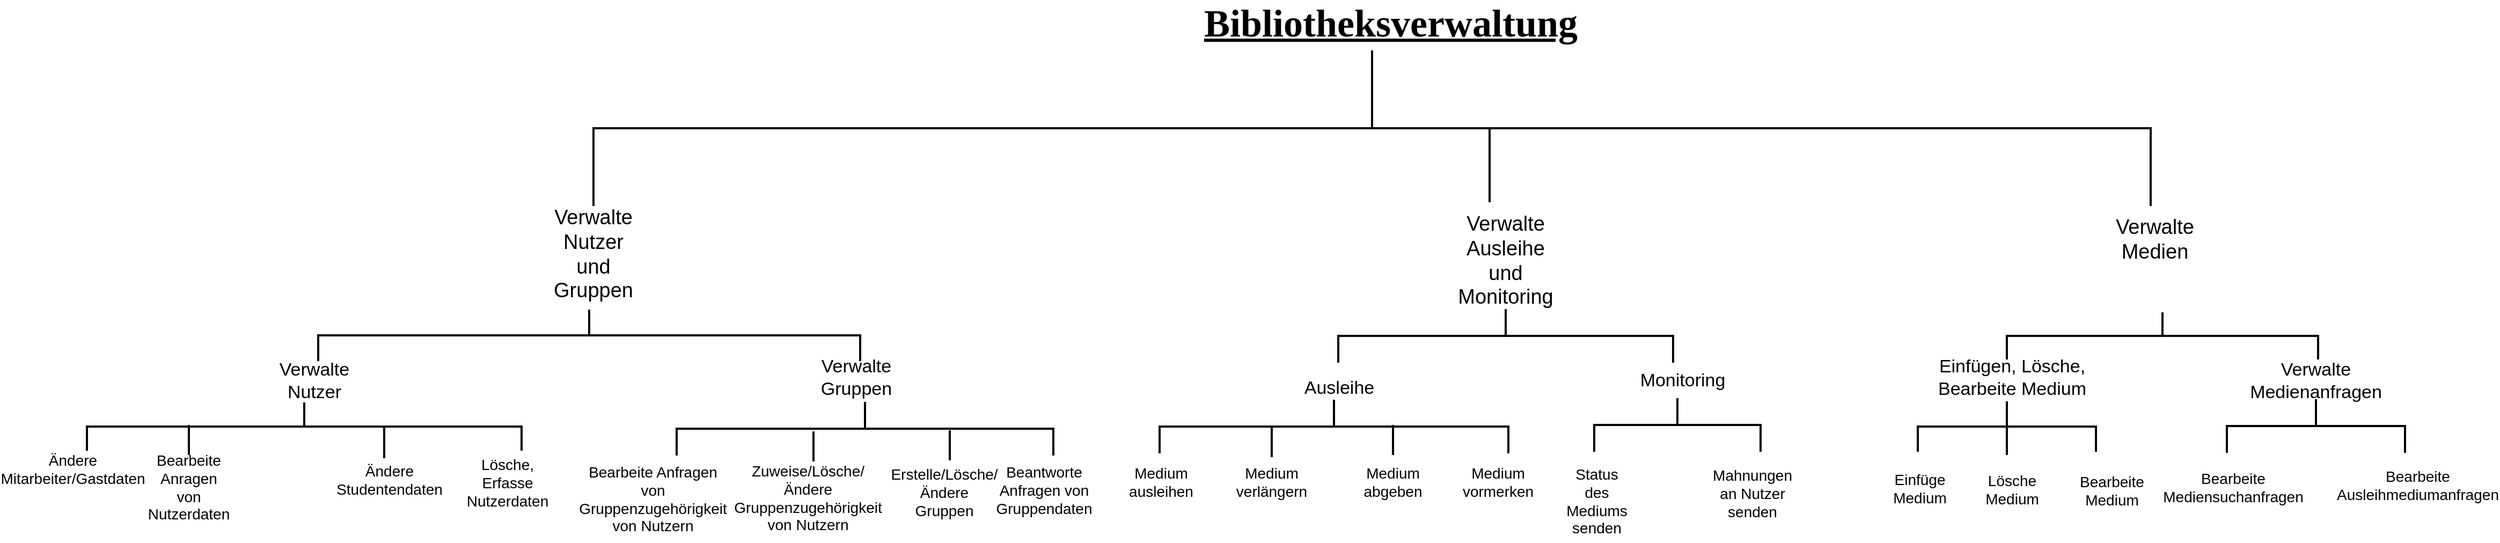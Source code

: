 <mxfile version="12.3.5" type="device" pages="1"><diagram id="XOOefEZUKzUX91hWDPmI" name="Page-1"><mxGraphModel dx="2455" dy="1555" grid="1" gridSize="10" guides="1" tooltips="1" connect="1" arrows="1" fold="1" page="1" pageScale="1" pageWidth="827" pageHeight="1169" math="0" shadow="0"><root><mxCell id="0"/><mxCell id="1" parent="0"/><mxCell id="DSL9rIyp7A8DNJh9pSnS-1" value="" style="strokeWidth=2;html=1;shape=mxgraph.flowchart.annotation_2;align=left;labelPosition=right;pointerEvents=1;rotation=90;" vertex="1" parent="1"><mxGeometry x="203" y="-658" width="145" height="1451" as="geometry"/></mxCell><mxCell id="DSL9rIyp7A8DNJh9pSnS-3" value="" style="line;strokeWidth=2;direction=south;html=1;fontSize=14;" vertex="1" parent="1"><mxGeometry x="380" y="67.5" width="10" height="69" as="geometry"/></mxCell><mxCell id="DSL9rIyp7A8DNJh9pSnS-4" value="Verwalte Nutzer und Gruppen" style="text;html=1;strokeColor=none;fillColor=none;align=center;verticalAlign=middle;whiteSpace=wrap;rounded=0;fontSize=19;" vertex="1" parent="1"><mxGeometry x="-470" y="175" width="40" height="20" as="geometry"/></mxCell><mxCell id="DSL9rIyp7A8DNJh9pSnS-5" value="Verwalte Ausleihe und Monitoring" style="text;html=1;strokeColor=none;fillColor=none;align=center;verticalAlign=middle;whiteSpace=wrap;rounded=0;fontSize=19;" vertex="1" parent="1"><mxGeometry x="380" y="181" width="40" height="20" as="geometry"/></mxCell><mxCell id="DSL9rIyp7A8DNJh9pSnS-6" value="Verwalte Medien" style="text;html=1;strokeColor=none;fillColor=none;align=center;verticalAlign=middle;whiteSpace=wrap;rounded=0;fontSize=19;" vertex="1" parent="1"><mxGeometry x="985" y="161" width="40" height="20" as="geometry"/></mxCell><mxCell id="DSL9rIyp7A8DNJh9pSnS-8" value="" style="strokeWidth=2;html=1;shape=mxgraph.flowchart.annotation_2;align=left;labelPosition=right;pointerEvents=1;rotation=90;fontSize=14;" vertex="1" parent="1"><mxGeometry x="-478" y="8" width="48" height="505" as="geometry"/></mxCell><mxCell id="DSL9rIyp7A8DNJh9pSnS-10" value="" style="strokeWidth=2;html=1;shape=mxgraph.flowchart.annotation_2;align=left;labelPosition=right;pointerEvents=1;rotation=90;fontSize=14;" vertex="1" parent="1"><mxGeometry x="375" y="105" width="50" height="312" as="geometry"/></mxCell><mxCell id="DSL9rIyp7A8DNJh9pSnS-11" value="" style="strokeWidth=2;html=1;shape=mxgraph.flowchart.annotation_2;align=left;labelPosition=right;pointerEvents=1;rotation=90;fontSize=14;" vertex="1" parent="1"><mxGeometry x="990" y="116" width="44" height="290" as="geometry"/></mxCell><mxCell id="DSL9rIyp7A8DNJh9pSnS-12" value="Verwalte Nutzer" style="text;html=1;strokeColor=none;fillColor=none;align=center;verticalAlign=middle;whiteSpace=wrap;rounded=0;fontSize=17;" vertex="1" parent="1"><mxGeometry x="-730" y="293" width="40" height="20" as="geometry"/></mxCell><mxCell id="DSL9rIyp7A8DNJh9pSnS-13" value="Verwalte Gruppen" style="text;html=1;strokeColor=none;fillColor=none;align=center;verticalAlign=middle;whiteSpace=wrap;rounded=0;fontSize=17;" vertex="1" parent="1"><mxGeometry x="-225" y="289.5" width="40" height="20" as="geometry"/></mxCell><mxCell id="DSL9rIyp7A8DNJh9pSnS-15" value="" style="strokeWidth=2;html=1;shape=mxgraph.flowchart.annotation_2;align=left;labelPosition=right;pointerEvents=1;rotation=90;fontSize=14;" vertex="1" parent="1"><mxGeometry x="-742" y="143" width="45" height="405" as="geometry"/></mxCell><mxCell id="DSL9rIyp7A8DNJh9pSnS-19" value="" style="strokeWidth=2;html=1;shape=mxgraph.flowchart.annotation_2;align=left;labelPosition=right;pointerEvents=1;rotation=90;fontSize=14;" vertex="1" parent="1"><mxGeometry x="-222" y="172" width="50" height="351" as="geometry"/></mxCell><mxCell id="DSL9rIyp7A8DNJh9pSnS-22" value="" style="line;strokeWidth=2;direction=south;html=1;fontSize=14;" vertex="1" parent="1"><mxGeometry x="-660" y="345" width="30" height="30" as="geometry"/></mxCell><mxCell id="DSL9rIyp7A8DNJh9pSnS-23" value="" style="line;strokeWidth=2;direction=south;html=1;fontSize=14;" vertex="1" parent="1"><mxGeometry x="-837" y="344" width="20" height="28" as="geometry"/></mxCell><mxCell id="DSL9rIyp7A8DNJh9pSnS-24" value="Ändere Mitarbeiter/Gastdaten" style="text;html=1;strokeColor=none;fillColor=none;align=center;verticalAlign=middle;whiteSpace=wrap;rounded=0;fontSize=14;" vertex="1" parent="1"><mxGeometry x="-950" y="375" width="30" height="20" as="geometry"/></mxCell><mxCell id="DSL9rIyp7A8DNJh9pSnS-25" value="Bearbeite Anragen von Nutzerdaten" style="text;html=1;strokeColor=none;fillColor=none;align=center;verticalAlign=middle;whiteSpace=wrap;rounded=0;fontSize=14;" vertex="1" parent="1"><mxGeometry x="-847" y="387" width="40" height="30" as="geometry"/></mxCell><mxCell id="DSL9rIyp7A8DNJh9pSnS-26" value="Ändere Studentendaten" style="text;html=1;strokeColor=none;fillColor=none;align=center;verticalAlign=middle;whiteSpace=wrap;rounded=0;fontSize=14;" vertex="1" parent="1"><mxGeometry x="-660" y="385" width="40" height="20" as="geometry"/></mxCell><mxCell id="DSL9rIyp7A8DNJh9pSnS-27" value="Lösche, Erfasse Nutzerdaten" style="text;html=1;strokeColor=none;fillColor=none;align=center;verticalAlign=middle;whiteSpace=wrap;rounded=0;fontSize=14;" vertex="1" parent="1"><mxGeometry x="-550" y="378" width="40" height="40" as="geometry"/></mxCell><mxCell id="DSL9rIyp7A8DNJh9pSnS-30" value="Bearbeite Anfragen von Gruppenzugehörigkeit von Nutzern" style="text;html=1;strokeColor=none;fillColor=none;align=center;verticalAlign=middle;whiteSpace=wrap;rounded=0;fontSize=14;" vertex="1" parent="1"><mxGeometry x="-402.5" y="373" width="15" height="80" as="geometry"/></mxCell><mxCell id="DSL9rIyp7A8DNJh9pSnS-32" value="Zuweise/Lösche/Ändere Gruppenzugehörigkeit von Nutzern" style="text;html=1;strokeColor=none;fillColor=none;align=center;verticalAlign=middle;whiteSpace=wrap;rounded=0;fontSize=14;" vertex="1" parent="1"><mxGeometry x="-270" y="402" width="40" height="20" as="geometry"/></mxCell><mxCell id="DSL9rIyp7A8DNJh9pSnS-33" value="Erstelle/Lösche/Ändere Gruppen" style="text;html=1;strokeColor=none;fillColor=none;align=center;verticalAlign=middle;whiteSpace=wrap;rounded=0;fontSize=14;" vertex="1" parent="1"><mxGeometry x="-143" y="397" width="40" height="20" as="geometry"/></mxCell><mxCell id="DSL9rIyp7A8DNJh9pSnS-34" value="Beantworte Anfragen von Gruppendaten" style="text;html=1;strokeColor=none;fillColor=none;align=center;verticalAlign=middle;whiteSpace=wrap;rounded=0;fontSize=14;" vertex="1" parent="1"><mxGeometry x="-50" y="395" width="40" height="20" as="geometry"/></mxCell><mxCell id="DSL9rIyp7A8DNJh9pSnS-35" value="Einfügen, Lösche, Bearbeite Medium" style="text;html=1;strokeColor=none;fillColor=none;align=center;verticalAlign=middle;whiteSpace=wrap;rounded=0;fontSize=17;" vertex="1" parent="1"><mxGeometry x="792" y="289.5" width="160" height="20" as="geometry"/></mxCell><mxCell id="DSL9rIyp7A8DNJh9pSnS-36" value="Verwalte Medienanfragen" style="text;html=1;strokeColor=none;fillColor=none;align=center;verticalAlign=middle;whiteSpace=wrap;rounded=0;fontSize=17;" vertex="1" parent="1"><mxGeometry x="1145" y="293" width="20" height="20" as="geometry"/></mxCell><mxCell id="DSL9rIyp7A8DNJh9pSnS-37" value="Einfüge Medium" style="text;html=1;strokeColor=none;fillColor=none;align=center;verticalAlign=middle;whiteSpace=wrap;rounded=0;fontSize=14;" vertex="1" parent="1"><mxGeometry x="760.5" y="388" width="50" height="30" as="geometry"/></mxCell><mxCell id="DSL9rIyp7A8DNJh9pSnS-38" value="Lösche Medium" style="text;html=1;strokeColor=none;fillColor=none;align=center;verticalAlign=middle;whiteSpace=wrap;rounded=0;fontSize=14;" vertex="1" parent="1"><mxGeometry x="852" y="385.5" width="40" height="36" as="geometry"/></mxCell><mxCell id="DSL9rIyp7A8DNJh9pSnS-39" value="Bearbeite Ausleihmediumanfragen" style="text;html=1;strokeColor=none;fillColor=none;align=center;verticalAlign=middle;whiteSpace=wrap;rounded=0;fontSize=14;" vertex="1" parent="1"><mxGeometry x="1230" y="390" width="40" height="20" as="geometry"/></mxCell><mxCell id="DSL9rIyp7A8DNJh9pSnS-40" value="Bearbeite Mediensuchanfragen" style="text;html=1;strokeColor=none;fillColor=none;align=center;verticalAlign=middle;whiteSpace=wrap;rounded=0;fontSize=14;" vertex="1" parent="1"><mxGeometry x="1040" y="369.5" width="76" height="65" as="geometry"/></mxCell><mxCell id="DSL9rIyp7A8DNJh9pSnS-43" value="" style="line;strokeWidth=2;direction=south;html=1;fontSize=14;" vertex="1" parent="1"><mxGeometry x="-123" y="349" width="10" height="28" as="geometry"/></mxCell><mxCell id="DSL9rIyp7A8DNJh9pSnS-44" value="" style="line;strokeWidth=2;direction=south;html=1;fontSize=14;" vertex="1" parent="1"><mxGeometry x="-250" y="350" width="10" height="28" as="geometry"/></mxCell><mxCell id="DSL9rIyp7A8DNJh9pSnS-64" value="" style="strokeWidth=2;html=1;shape=mxgraph.flowchart.annotation_2;align=left;labelPosition=right;pointerEvents=1;rotation=90;fontSize=14;" vertex="1" parent="1"><mxGeometry x="843.5" y="262.5" width="47" height="166" as="geometry"/></mxCell><mxCell id="DSL9rIyp7A8DNJh9pSnS-67" value="" style="strokeWidth=2;html=1;shape=mxgraph.flowchart.annotation_2;align=left;labelPosition=right;pointerEvents=1;rotation=90;fontSize=14;" vertex="1" parent="1"><mxGeometry x="1130" y="262" width="50" height="166" as="geometry"/></mxCell><mxCell id="DSL9rIyp7A8DNJh9pSnS-95" value="" style="strokeWidth=2;html=1;shape=mxgraph.flowchart.annotation_2;align=left;labelPosition=right;pointerEvents=1;rotation=90;fontSize=14;" vertex="1" parent="1"><mxGeometry x="215" y="183" width="50" height="325" as="geometry"/></mxCell><mxCell id="DSL9rIyp7A8DNJh9pSnS-103" value="Ausleihe" style="text;html=1;strokeColor=none;fillColor=none;align=center;verticalAlign=middle;whiteSpace=wrap;rounded=0;fontSize=17;" vertex="1" parent="1"><mxGeometry x="225" y="299.5" width="40" height="20" as="geometry"/></mxCell><mxCell id="DSL9rIyp7A8DNJh9pSnS-104" value="Monitoring" style="text;html=1;strokeColor=none;fillColor=none;align=center;verticalAlign=middle;whiteSpace=wrap;rounded=0;fontSize=17;" vertex="1" parent="1"><mxGeometry x="545" y="293" width="40" height="20" as="geometry"/></mxCell><mxCell id="DSL9rIyp7A8DNJh9pSnS-105" value="Medium ausleihen" style="text;html=1;strokeColor=none;fillColor=none;align=center;verticalAlign=middle;whiteSpace=wrap;rounded=0;fontSize=14;" vertex="1" parent="1"><mxGeometry x="58.5" y="387" width="40" height="20" as="geometry"/></mxCell><mxCell id="DSL9rIyp7A8DNJh9pSnS-106" value="Medium verlängern" style="text;html=1;strokeColor=none;fillColor=none;align=center;verticalAlign=middle;whiteSpace=wrap;rounded=0;fontSize=14;" vertex="1" parent="1"><mxGeometry x="162" y="387" width="40" height="20" as="geometry"/></mxCell><mxCell id="DSL9rIyp7A8DNJh9pSnS-107" value="Medium abgeben" style="text;html=1;strokeColor=none;fillColor=none;align=center;verticalAlign=middle;whiteSpace=wrap;rounded=0;fontSize=14;" vertex="1" parent="1"><mxGeometry x="275" y="387" width="40" height="20" as="geometry"/></mxCell><mxCell id="DSL9rIyp7A8DNJh9pSnS-108" value="Medium vormerken" style="text;html=1;strokeColor=none;fillColor=none;align=center;verticalAlign=middle;whiteSpace=wrap;rounded=0;fontSize=14;" vertex="1" parent="1"><mxGeometry x="372.5" y="387" width="40" height="20" as="geometry"/></mxCell><mxCell id="DSL9rIyp7A8DNJh9pSnS-109" value="Status des Mediums senden" style="text;html=1;strokeColor=none;fillColor=none;align=center;verticalAlign=middle;whiteSpace=wrap;rounded=0;fontSize=14;" vertex="1" parent="1"><mxGeometry x="465" y="405" width="40" height="20" as="geometry"/></mxCell><mxCell id="DSL9rIyp7A8DNJh9pSnS-110" value="Mahnungen an Nutzer senden" style="text;html=1;strokeColor=none;fillColor=none;align=center;verticalAlign=middle;whiteSpace=wrap;rounded=0;fontSize=14;" vertex="1" parent="1"><mxGeometry x="610" y="398" width="40" height="20" as="geometry"/></mxCell><mxCell id="DSL9rIyp7A8DNJh9pSnS-116" value="" style="strokeWidth=2;html=1;shape=mxgraph.flowchart.annotation_2;align=left;labelPosition=right;pointerEvents=1;rotation=90;fontSize=14;" vertex="1" parent="1"><mxGeometry x="535" y="266.5" width="50" height="155" as="geometry"/></mxCell><mxCell id="DSL9rIyp7A8DNJh9pSnS-151" value="" style="line;strokeWidth=2;direction=south;html=1;fontSize=14;" vertex="1" parent="1"><mxGeometry x="290" y="344" width="10" height="28" as="geometry"/></mxCell><mxCell id="DSL9rIyp7A8DNJh9pSnS-152" value="" style="line;strokeWidth=2;direction=south;html=1;fontSize=14;" vertex="1" parent="1"><mxGeometry x="177" y="346" width="10" height="28" as="geometry"/></mxCell><mxCell id="DSL9rIyp7A8DNJh9pSnS-153" value="&lt;font style=&quot;font-size: 36px;&quot;&gt;&lt;span style=&quot;font-size: 36px;&quot;&gt;Bibliotheksverwaltung&lt;/span&gt;&lt;/font&gt;" style="text;html=1;align=center;verticalAlign=middle;whiteSpace=wrap;rounded=0;fontSize=36;fontStyle=5;fontFamily=Verdana;" vertex="1" parent="1"><mxGeometry x="273" y="-40" width="40" height="20" as="geometry"/></mxCell><mxCell id="DSL9rIyp7A8DNJh9pSnS-164" value="" style="line;strokeWidth=2;direction=south;html=1;fontSize=14;" vertex="1" parent="1"><mxGeometry x="862" y="344" width="10" height="28" as="geometry"/></mxCell><mxCell id="DSL9rIyp7A8DNJh9pSnS-167" value="Bearbeite Medium" style="text;html=1;strokeColor=none;fillColor=none;align=center;verticalAlign=middle;whiteSpace=wrap;rounded=0;fontSize=14;fontStyle=0" vertex="1" parent="1"><mxGeometry x="945" y="395" width="40" height="20" as="geometry"/></mxCell></root></mxGraphModel></diagram></mxfile>